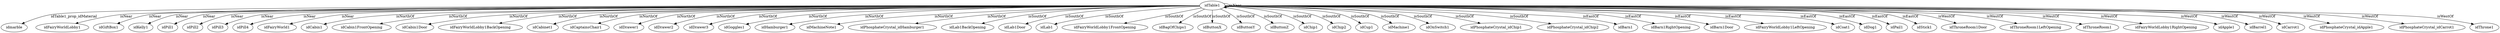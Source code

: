 digraph  {
idTable1 [node_type=entity_node];
idmarble [node_type=property_node];
idFairyWorldLobby1 [node_type=entity_node];
idGiftBox1 [node_type=entity_node];
idKelly1 [node_type=entity_node];
idPill1 [node_type=entity_node];
idPill2 [node_type=entity_node];
idPill3 [node_type=entity_node];
idPill4 [node_type=entity_node];
idFairyWorld1 [node_type=entity_node];
idCabin1 [node_type=entity_node];
idCabin1FrontOpening [node_type=entity_node];
idCabin1Door [node_type=entity_node];
idFairyWorldLobby1BackOpening [node_type=entity_node];
idCabinet1 [node_type=entity_node];
idCaptainsChair1 [node_type=entity_node];
idDrawer1 [node_type=entity_node];
idDrawer2 [node_type=entity_node];
idDrawer3 [node_type=entity_node];
idGoggles1 [node_type=entity_node];
idHamburger1 [node_type=entity_node];
idMachineNote1 [node_type=entity_node];
idPhosphateCrystal_idHamburger1 [node_type=entity_node];
idLab1BackOpening [node_type=entity_node];
idLab1Door [node_type=entity_node];
idLab1 [node_type=entity_node];
idFairyWorldLobby1FrontOpening [node_type=entity_node];
idBagOfChips1 [node_type=entity_node];
idButtonX [node_type=entity_node];
idButtonY [node_type=entity_node];
idButtonZ [node_type=entity_node];
idChip1 [node_type=entity_node];
idChip2 [node_type=entity_node];
idCup1 [node_type=entity_node];
idMachine1 [node_type=entity_node];
idOnSwitch1 [node_type=entity_node];
idPhosphateCrystal_idChip1 [node_type=entity_node];
idPhosphateCrystal_idChip2 [node_type=entity_node];
idBarn1 [node_type=entity_node];
idBarn1RightOpening [node_type=entity_node];
idBarn1Door [node_type=entity_node];
idFairyWorldLobby1LeftOpening [node_type=entity_node];
idCoat1 [node_type=entity_node];
idDog1 [node_type=entity_node];
idPail1 [node_type=entity_node];
idStick1 [node_type=entity_node];
idThroneRoom1Door [node_type=entity_node];
idThroneRoom1LeftOpening [node_type=entity_node];
idThroneRoom1 [node_type=entity_node];
idFairyWorldLobby1RightOpening [node_type=entity_node];
idApple1 [node_type=entity_node];
idBarrel1 [node_type=entity_node];
idCarrot1 [node_type=entity_node];
idPhosphateCrystal_idApple1 [node_type=entity_node];
idPhosphateCrystal_idCarrot1 [node_type=entity_node];
idThrone1 [node_type=entity_node];
idTable1 -> idmarble  [edge_type=property, label=idTable1_prop_idMaterial];
idTable1 -> idFairyWorldLobby1  [edge_type=relationship, label=isNear];
idTable1 -> idGiftBox1  [edge_type=relationship, label=isNear];
idTable1 -> idKelly1  [edge_type=relationship, label=isNear];
idTable1 -> idPill1  [edge_type=relationship, label=isNear];
idTable1 -> idPill2  [edge_type=relationship, label=isNear];
idTable1 -> idPill3  [edge_type=relationship, label=isNear];
idTable1 -> idPill4  [edge_type=relationship, label=isNear];
idTable1 -> idFairyWorld1  [edge_type=relationship, label=isNear];
idTable1 -> idTable1  [edge_type=relationship, label=isNear];
idTable1 -> idCabin1  [edge_type=relationship, label=isNorthOf];
idTable1 -> idCabin1FrontOpening  [edge_type=relationship, label=isNorthOf];
idTable1 -> idCabin1Door  [edge_type=relationship, label=isNorthOf];
idTable1 -> idFairyWorldLobby1BackOpening  [edge_type=relationship, label=isNorthOf];
idTable1 -> idCabinet1  [edge_type=relationship, label=isNorthOf];
idTable1 -> idCaptainsChair1  [edge_type=relationship, label=isNorthOf];
idTable1 -> idDrawer1  [edge_type=relationship, label=isNorthOf];
idTable1 -> idDrawer2  [edge_type=relationship, label=isNorthOf];
idTable1 -> idDrawer3  [edge_type=relationship, label=isNorthOf];
idTable1 -> idGoggles1  [edge_type=relationship, label=isNorthOf];
idTable1 -> idHamburger1  [edge_type=relationship, label=isNorthOf];
idTable1 -> idMachineNote1  [edge_type=relationship, label=isNorthOf];
idTable1 -> idPhosphateCrystal_idHamburger1  [edge_type=relationship, label=isNorthOf];
idTable1 -> idLab1BackOpening  [edge_type=relationship, label=isSouthOf];
idTable1 -> idLab1Door  [edge_type=relationship, label=isSouthOf];
idTable1 -> idLab1  [edge_type=relationship, label=isSouthOf];
idTable1 -> idFairyWorldLobby1FrontOpening  [edge_type=relationship, label=isSouthOf];
idTable1 -> idBagOfChips1  [edge_type=relationship, label=isSouthOf];
idTable1 -> idButtonX  [edge_type=relationship, label=isSouthOf];
idTable1 -> idButtonY  [edge_type=relationship, label=isSouthOf];
idTable1 -> idButtonZ  [edge_type=relationship, label=isSouthOf];
idTable1 -> idChip1  [edge_type=relationship, label=isSouthOf];
idTable1 -> idChip2  [edge_type=relationship, label=isSouthOf];
idTable1 -> idCup1  [edge_type=relationship, label=isSouthOf];
idTable1 -> idMachine1  [edge_type=relationship, label=isSouthOf];
idTable1 -> idOnSwitch1  [edge_type=relationship, label=isSouthOf];
idTable1 -> idPhosphateCrystal_idChip1  [edge_type=relationship, label=isSouthOf];
idTable1 -> idPhosphateCrystal_idChip2  [edge_type=relationship, label=isSouthOf];
idTable1 -> idBarn1  [edge_type=relationship, label=isEastOf];
idTable1 -> idBarn1RightOpening  [edge_type=relationship, label=isEastOf];
idTable1 -> idBarn1Door  [edge_type=relationship, label=isEastOf];
idTable1 -> idFairyWorldLobby1LeftOpening  [edge_type=relationship, label=isEastOf];
idTable1 -> idCoat1  [edge_type=relationship, label=isEastOf];
idTable1 -> idDog1  [edge_type=relationship, label=isEastOf];
idTable1 -> idPail1  [edge_type=relationship, label=isEastOf];
idTable1 -> idStick1  [edge_type=relationship, label=isEastOf];
idTable1 -> idThroneRoom1Door  [edge_type=relationship, label=isWestOf];
idTable1 -> idThroneRoom1LeftOpening  [edge_type=relationship, label=isWestOf];
idTable1 -> idThroneRoom1  [edge_type=relationship, label=isWestOf];
idTable1 -> idFairyWorldLobby1RightOpening  [edge_type=relationship, label=isWestOf];
idTable1 -> idApple1  [edge_type=relationship, label=isWestOf];
idTable1 -> idBarrel1  [edge_type=relationship, label=isWestOf];
idTable1 -> idCarrot1  [edge_type=relationship, label=isWestOf];
idTable1 -> idPhosphateCrystal_idApple1  [edge_type=relationship, label=isWestOf];
idTable1 -> idPhosphateCrystal_idCarrot1  [edge_type=relationship, label=isWestOf];
idTable1 -> idThrone1  [edge_type=relationship, label=isWestOf];
}
